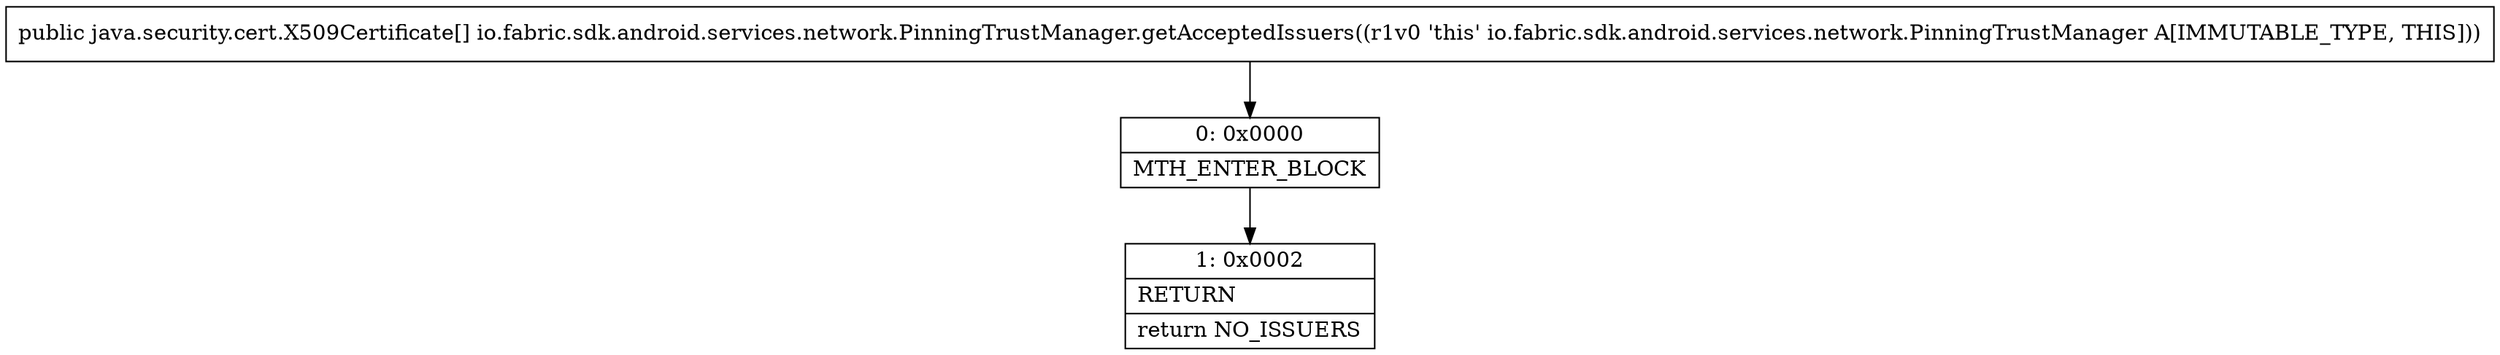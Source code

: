 digraph "CFG forio.fabric.sdk.android.services.network.PinningTrustManager.getAcceptedIssuers()[Ljava\/security\/cert\/X509Certificate;" {
Node_0 [shape=record,label="{0\:\ 0x0000|MTH_ENTER_BLOCK\l}"];
Node_1 [shape=record,label="{1\:\ 0x0002|RETURN\l|return NO_ISSUERS\l}"];
MethodNode[shape=record,label="{public java.security.cert.X509Certificate[] io.fabric.sdk.android.services.network.PinningTrustManager.getAcceptedIssuers((r1v0 'this' io.fabric.sdk.android.services.network.PinningTrustManager A[IMMUTABLE_TYPE, THIS])) }"];
MethodNode -> Node_0;
Node_0 -> Node_1;
}


